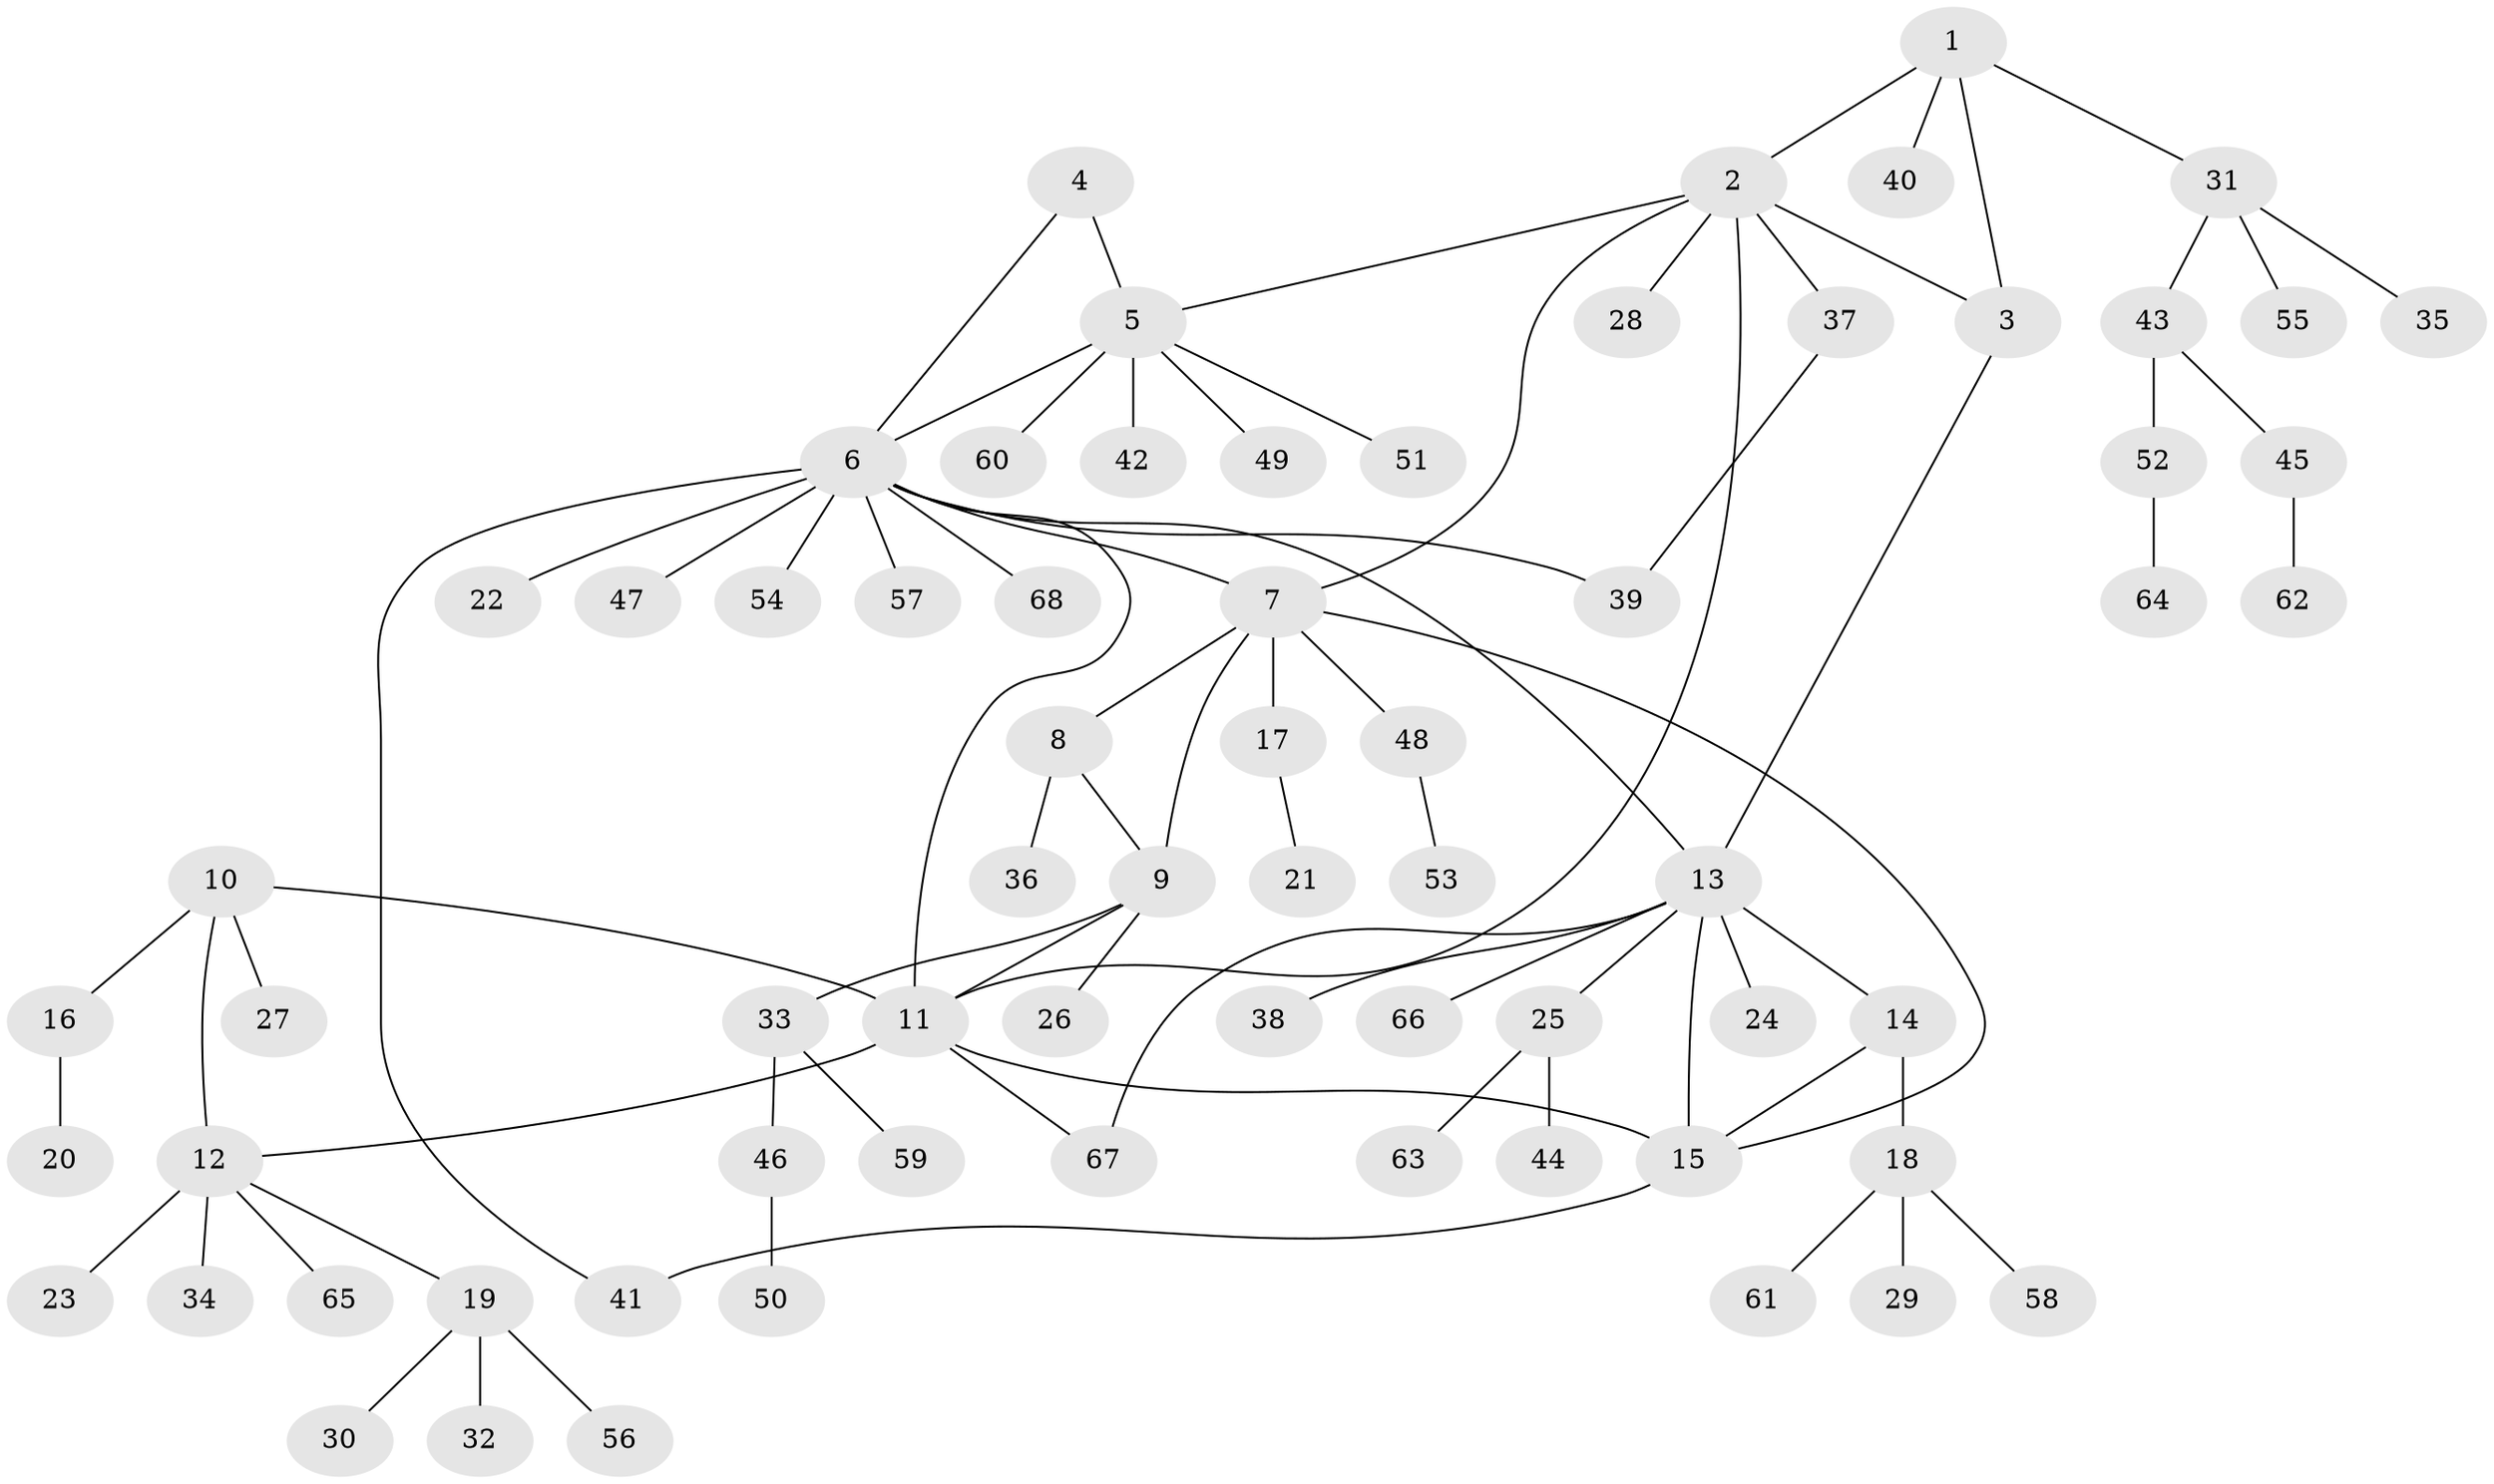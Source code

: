 // Generated by graph-tools (version 1.1) at 2025/26/03/09/25 03:26:36]
// undirected, 68 vertices, 81 edges
graph export_dot {
graph [start="1"]
  node [color=gray90,style=filled];
  1;
  2;
  3;
  4;
  5;
  6;
  7;
  8;
  9;
  10;
  11;
  12;
  13;
  14;
  15;
  16;
  17;
  18;
  19;
  20;
  21;
  22;
  23;
  24;
  25;
  26;
  27;
  28;
  29;
  30;
  31;
  32;
  33;
  34;
  35;
  36;
  37;
  38;
  39;
  40;
  41;
  42;
  43;
  44;
  45;
  46;
  47;
  48;
  49;
  50;
  51;
  52;
  53;
  54;
  55;
  56;
  57;
  58;
  59;
  60;
  61;
  62;
  63;
  64;
  65;
  66;
  67;
  68;
  1 -- 2;
  1 -- 3;
  1 -- 31;
  1 -- 40;
  2 -- 3;
  2 -- 5;
  2 -- 7;
  2 -- 11;
  2 -- 28;
  2 -- 37;
  3 -- 13;
  4 -- 5;
  4 -- 6;
  5 -- 6;
  5 -- 42;
  5 -- 49;
  5 -- 51;
  5 -- 60;
  6 -- 7;
  6 -- 11;
  6 -- 13;
  6 -- 22;
  6 -- 39;
  6 -- 41;
  6 -- 47;
  6 -- 54;
  6 -- 57;
  6 -- 68;
  7 -- 8;
  7 -- 9;
  7 -- 15;
  7 -- 17;
  7 -- 48;
  8 -- 9;
  8 -- 36;
  9 -- 11;
  9 -- 26;
  9 -- 33;
  10 -- 11;
  10 -- 12;
  10 -- 16;
  10 -- 27;
  11 -- 12;
  11 -- 15;
  11 -- 67;
  12 -- 19;
  12 -- 23;
  12 -- 34;
  12 -- 65;
  13 -- 14;
  13 -- 15;
  13 -- 24;
  13 -- 25;
  13 -- 38;
  13 -- 66;
  13 -- 67;
  14 -- 15;
  14 -- 18;
  15 -- 41;
  16 -- 20;
  17 -- 21;
  18 -- 29;
  18 -- 58;
  18 -- 61;
  19 -- 30;
  19 -- 32;
  19 -- 56;
  25 -- 44;
  25 -- 63;
  31 -- 35;
  31 -- 43;
  31 -- 55;
  33 -- 46;
  33 -- 59;
  37 -- 39;
  43 -- 45;
  43 -- 52;
  45 -- 62;
  46 -- 50;
  48 -- 53;
  52 -- 64;
}
